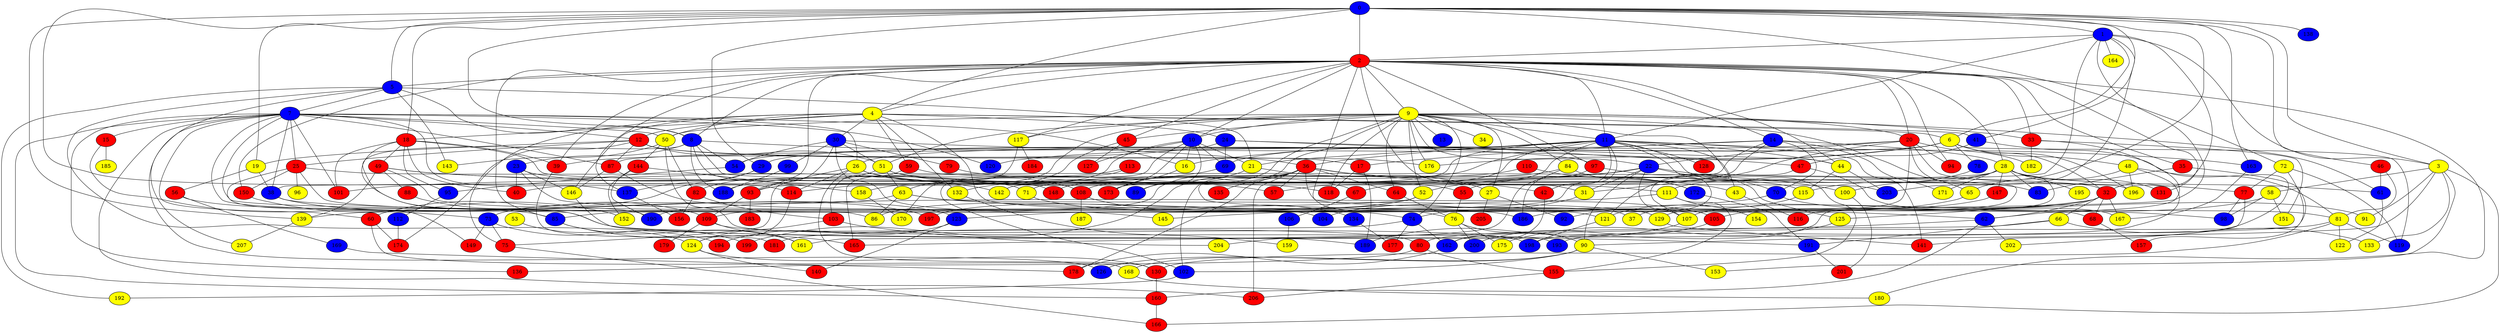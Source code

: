 graph {
0 [style = filled fillcolor = blue];
1 [style = filled fillcolor = blue];
2 [style = filled fillcolor = red];
3 [style = filled fillcolor = yellow];
4 [style = filled fillcolor = yellow];
5 [style = filled fillcolor = blue];
6 [style = filled fillcolor = yellow];
7 [style = filled fillcolor = blue];
8 [style = filled fillcolor = blue];
9 [style = filled fillcolor = yellow];
10 [style = filled fillcolor = blue];
11 [style = filled fillcolor = blue];
12 [style = filled fillcolor = red];
13 [style = filled fillcolor = blue];
14 [style = filled fillcolor = blue];
15 [style = filled fillcolor = red];
16 [style = filled fillcolor = yellow];
17 [style = filled fillcolor = red];
18 [style = filled fillcolor = red];
19 [style = filled fillcolor = yellow];
20 [style = filled fillcolor = red];
21 [style = filled fillcolor = yellow];
22 [style = filled fillcolor = blue];
23 [style = filled fillcolor = blue];
24 [style = filled fillcolor = blue];
25 [style = filled fillcolor = red];
26 [style = filled fillcolor = yellow];
27 [style = filled fillcolor = yellow];
28 [style = filled fillcolor = yellow];
29 [style = filled fillcolor = blue];
30 [style = filled fillcolor = blue];
31 [style = filled fillcolor = yellow];
32 [style = filled fillcolor = red];
33 [style = filled fillcolor = red];
34 [style = filled fillcolor = yellow];
35 [style = filled fillcolor = red];
36 [style = filled fillcolor = red];
37 [style = filled fillcolor = yellow];
38 [style = filled fillcolor = blue];
39 [style = filled fillcolor = red];
40 [style = filled fillcolor = red];
41 [style = filled fillcolor = blue];
42 [style = filled fillcolor = red];
43 [style = filled fillcolor = yellow];
44 [style = filled fillcolor = yellow];
45 [style = filled fillcolor = red];
46 [style = filled fillcolor = red];
47 [style = filled fillcolor = red];
48 [style = filled fillcolor = yellow];
49 [style = filled fillcolor = red];
50 [style = filled fillcolor = yellow];
51 [style = filled fillcolor = yellow];
52 [style = filled fillcolor = yellow];
53 [style = filled fillcolor = yellow];
54 [style = filled fillcolor = blue];
55 [style = filled fillcolor = red];
56 [style = filled fillcolor = red];
57 [style = filled fillcolor = red];
58 [style = filled fillcolor = yellow];
59 [style = filled fillcolor = red];
60 [style = filled fillcolor = red];
61 [style = filled fillcolor = blue];
62 [style = filled fillcolor = blue];
63 [style = filled fillcolor = yellow];
64 [style = filled fillcolor = red];
65 [style = filled fillcolor = yellow];
66 [style = filled fillcolor = yellow];
67 [style = filled fillcolor = red];
68 [style = filled fillcolor = red];
69 [style = filled fillcolor = blue];
70 [style = filled fillcolor = blue];
71 [style = filled fillcolor = yellow];
72 [style = filled fillcolor = yellow];
73 [style = filled fillcolor = blue];
74 [style = filled fillcolor = blue];
75 [style = filled fillcolor = red];
76 [style = filled fillcolor = yellow];
77 [style = filled fillcolor = red];
78 [style = filled fillcolor = blue];
79 [style = filled fillcolor = red];
80 [style = filled fillcolor = red];
81 [style = filled fillcolor = yellow];
82 [style = filled fillcolor = red];
83 [style = filled fillcolor = blue];
84 [style = filled fillcolor = yellow];
85 [style = filled fillcolor = blue];
86 [style = filled fillcolor = yellow];
87 [style = filled fillcolor = red];
88 [style = filled fillcolor = red];
89 [style = filled fillcolor = blue];
90 [style = filled fillcolor = yellow];
91 [style = filled fillcolor = yellow];
92 [style = filled fillcolor = blue];
93 [style = filled fillcolor = red];
94 [style = filled fillcolor = red];
95 [style = filled fillcolor = blue];
96 [style = filled fillcolor = yellow];
97 [style = filled fillcolor = red];
98 [style = filled fillcolor = blue];
99 [style = filled fillcolor = blue];
100 [style = filled fillcolor = yellow];
101 [style = filled fillcolor = red];
102 [style = filled fillcolor = blue];
103 [style = filled fillcolor = red];
104 [style = filled fillcolor = blue];
105 [style = filled fillcolor = red];
106 [style = filled fillcolor = blue];
107 [style = filled fillcolor = yellow];
108 [style = filled fillcolor = red];
109 [style = filled fillcolor = red];
110 [style = filled fillcolor = red];
111 [style = filled fillcolor = yellow];
112 [style = filled fillcolor = blue];
113 [style = filled fillcolor = red];
114 [style = filled fillcolor = red];
115 [style = filled fillcolor = yellow];
116 [style = filled fillcolor = red];
117 [style = filled fillcolor = yellow];
118 [style = filled fillcolor = red];
119 [style = filled fillcolor = blue];
120 [style = filled fillcolor = blue];
121 [style = filled fillcolor = yellow];
122 [style = filled fillcolor = yellow];
123 [style = filled fillcolor = blue];
124 [style = filled fillcolor = yellow];
125 [style = filled fillcolor = yellow];
126 [style = filled fillcolor = blue];
127 [style = filled fillcolor = red];
128 [style = filled fillcolor = red];
129 [style = filled fillcolor = yellow];
130 [style = filled fillcolor = red];
131 [style = filled fillcolor = red];
132 [style = filled fillcolor = yellow];
133 [style = filled fillcolor = yellow];
134 [style = filled fillcolor = blue];
135 [style = filled fillcolor = red];
136 [style = filled fillcolor = red];
137 [style = filled fillcolor = blue];
138 [style = filled fillcolor = blue];
139 [style = filled fillcolor = yellow];
140 [style = filled fillcolor = red];
141 [style = filled fillcolor = red];
142 [style = filled fillcolor = yellow];
143 [style = filled fillcolor = yellow];
144 [style = filled fillcolor = red];
145 [style = filled fillcolor = yellow];
146 [style = filled fillcolor = yellow];
147 [style = filled fillcolor = red];
148 [style = filled fillcolor = red];
149 [style = filled fillcolor = red];
150 [style = filled fillcolor = red];
151 [style = filled fillcolor = yellow];
152 [style = filled fillcolor = yellow];
153 [style = filled fillcolor = yellow];
154 [style = filled fillcolor = yellow];
155 [style = filled fillcolor = red];
156 [style = filled fillcolor = red];
157 [style = filled fillcolor = red];
158 [style = filled fillcolor = yellow];
159 [style = filled fillcolor = yellow];
160 [style = filled fillcolor = red];
161 [style = filled fillcolor = yellow];
162 [style = filled fillcolor = blue];
163 [style = filled fillcolor = blue];
164 [style = filled fillcolor = yellow];
165 [style = filled fillcolor = red];
166 [style = filled fillcolor = red];
167 [style = filled fillcolor = yellow];
168 [style = filled fillcolor = yellow];
169 [style = filled fillcolor = blue];
170 [style = filled fillcolor = yellow];
171 [style = filled fillcolor = yellow];
172 [style = filled fillcolor = blue];
173 [style = filled fillcolor = red];
174 [style = filled fillcolor = red];
175 [style = filled fillcolor = yellow];
176 [style = filled fillcolor = yellow];
177 [style = filled fillcolor = red];
178 [style = filled fillcolor = red];
179 [style = filled fillcolor = red];
180 [style = filled fillcolor = yellow];
181 [style = filled fillcolor = red];
182 [style = filled fillcolor = yellow];
183 [style = filled fillcolor = red];
184 [style = filled fillcolor = red];
185 [style = filled fillcolor = yellow];
186 [style = filled fillcolor = blue];
187 [style = filled fillcolor = yellow];
188 [style = filled fillcolor = blue];
189 [style = filled fillcolor = blue];
190 [style = filled fillcolor = blue];
191 [style = filled fillcolor = blue];
192 [style = filled fillcolor = yellow];
193 [style = filled fillcolor = blue];
194 [style = filled fillcolor = red];
195 [style = filled fillcolor = yellow];
196 [style = filled fillcolor = yellow];
197 [style = filled fillcolor = red];
198 [style = filled fillcolor = blue];
199 [style = filled fillcolor = red];
200 [style = filled fillcolor = blue];
201 [style = filled fillcolor = red];
202 [style = filled fillcolor = yellow];
203 [style = filled fillcolor = blue];
204 [style = filled fillcolor = yellow];
205 [style = filled fillcolor = red];
206 [style = filled fillcolor = red];
207 [style = filled fillcolor = yellow];
0 -- 4;
0 -- 3;
0 -- 2;
0 -- 1;
0 -- 5;
0 -- 8;
0 -- 18;
0 -- 19;
0 -- 29;
0 -- 41;
0 -- 46;
0 -- 72;
0 -- 111;
0 -- 114;
0 -- 138;
0 -- 139;
0 -- 163;
1 -- 2;
1 -- 3;
1 -- 6;
1 -- 11;
1 -- 32;
1 -- 38;
1 -- 123;
1 -- 164;
1 -- 203;
2 -- 4;
2 -- 5;
2 -- 8;
2 -- 9;
2 -- 10;
2 -- 11;
2 -- 14;
2 -- 20;
2 -- 28;
2 -- 31;
2 -- 33;
2 -- 35;
2 -- 39;
2 -- 44;
2 -- 45;
2 -- 76;
2 -- 85;
2 -- 93;
2 -- 94;
2 -- 97;
2 -- 117;
2 -- 131;
2 -- 137;
2 -- 150;
2 -- 180;
3 -- 58;
3 -- 90;
3 -- 91;
3 -- 133;
3 -- 153;
3 -- 166;
4 -- 6;
4 -- 12;
4 -- 18;
4 -- 24;
4 -- 30;
4 -- 41;
4 -- 50;
4 -- 59;
4 -- 75;
4 -- 121;
4 -- 132;
4 -- 146;
5 -- 7;
5 -- 8;
5 -- 21;
5 -- 143;
5 -- 192;
5 -- 194;
5 -- 207;
6 -- 16;
6 -- 26;
6 -- 29;
6 -- 32;
6 -- 48;
6 -- 78;
6 -- 119;
6 -- 176;
6 -- 196;
7 -- 12;
7 -- 15;
7 -- 16;
7 -- 25;
7 -- 26;
7 -- 38;
7 -- 50;
7 -- 60;
7 -- 86;
7 -- 87;
7 -- 101;
7 -- 120;
7 -- 126;
7 -- 136;
7 -- 137;
7 -- 160;
7 -- 191;
7 -- 206;
8 -- 23;
8 -- 36;
8 -- 54;
8 -- 80;
8 -- 148;
8 -- 188;
8 -- 203;
9 -- 10;
9 -- 11;
9 -- 13;
9 -- 20;
9 -- 22;
9 -- 27;
9 -- 33;
9 -- 34;
9 -- 45;
9 -- 50;
9 -- 51;
9 -- 52;
9 -- 61;
9 -- 64;
9 -- 65;
9 -- 74;
9 -- 84;
9 -- 89;
9 -- 109;
9 -- 114;
9 -- 117;
9 -- 118;
9 -- 121;
9 -- 176;
10 -- 16;
10 -- 21;
10 -- 69;
10 -- 89;
10 -- 102;
10 -- 127;
10 -- 158;
10 -- 173;
11 -- 21;
11 -- 36;
11 -- 42;
11 -- 43;
11 -- 44;
11 -- 54;
11 -- 57;
11 -- 67;
11 -- 71;
11 -- 85;
11 -- 87;
11 -- 92;
11 -- 128;
11 -- 141;
11 -- 142;
11 -- 155;
11 -- 163;
12 -- 17;
12 -- 19;
12 -- 25;
12 -- 51;
12 -- 87;
12 -- 174;
12 -- 176;
14 -- 17;
14 -- 28;
14 -- 40;
14 -- 69;
14 -- 70;
14 -- 171;
14 -- 173;
15 -- 73;
15 -- 185;
16 -- 173;
17 -- 118;
17 -- 189;
18 -- 39;
18 -- 40;
18 -- 49;
18 -- 95;
18 -- 101;
18 -- 190;
18 -- 196;
19 -- 38;
19 -- 56;
20 -- 22;
20 -- 31;
20 -- 77;
20 -- 94;
20 -- 116;
20 -- 120;
20 -- 129;
20 -- 182;
21 -- 27;
21 -- 89;
22 -- 31;
22 -- 52;
22 -- 70;
22 -- 90;
22 -- 100;
22 -- 101;
22 -- 107;
23 -- 40;
23 -- 71;
23 -- 74;
23 -- 146;
24 -- 39;
24 -- 44;
24 -- 69;
24 -- 97;
25 -- 32;
25 -- 96;
25 -- 145;
25 -- 149;
25 -- 150;
26 -- 67;
26 -- 75;
26 -- 108;
26 -- 114;
26 -- 118;
26 -- 130;
27 -- 92;
27 -- 205;
28 -- 55;
28 -- 61;
28 -- 83;
28 -- 93;
28 -- 100;
28 -- 131;
28 -- 147;
28 -- 162;
28 -- 171;
28 -- 195;
29 -- 60;
29 -- 137;
30 -- 37;
30 -- 47;
30 -- 51;
30 -- 54;
30 -- 79;
30 -- 93;
30 -- 99;
31 -- 104;
32 -- 37;
32 -- 62;
32 -- 66;
32 -- 68;
32 -- 107;
32 -- 125;
32 -- 167;
33 -- 62;
33 -- 151;
33 -- 182;
35 -- 83;
35 -- 157;
36 -- 42;
36 -- 43;
36 -- 57;
36 -- 62;
36 -- 64;
36 -- 68;
36 -- 102;
36 -- 135;
36 -- 178;
36 -- 199;
36 -- 206;
38 -- 81;
38 -- 123;
38 -- 197;
39 -- 181;
41 -- 47;
41 -- 141;
42 -- 162;
43 -- 116;
44 -- 115;
44 -- 203;
45 -- 63;
45 -- 127;
46 -- 61;
46 -- 81;
47 -- 107;
47 -- 167;
48 -- 65;
48 -- 81;
48 -- 196;
48 -- 198;
49 -- 57;
49 -- 88;
49 -- 104;
49 -- 139;
49 -- 142;
50 -- 82;
50 -- 143;
50 -- 144;
50 -- 193;
51 -- 55;
51 -- 63;
51 -- 82;
51 -- 111;
52 -- 86;
52 -- 139;
52 -- 197;
53 -- 124;
54 -- 95;
55 -- 76;
56 -- 85;
56 -- 169;
58 -- 98;
58 -- 105;
58 -- 151;
59 -- 103;
59 -- 115;
60 -- 168;
60 -- 174;
61 -- 122;
62 -- 160;
62 -- 165;
62 -- 202;
63 -- 73;
63 -- 86;
63 -- 98;
63 -- 129;
64 -- 76;
65 -- 74;
66 -- 80;
66 -- 133;
66 -- 191;
67 -- 106;
68 -- 157;
69 -- 132;
70 -- 91;
70 -- 145;
71 -- 105;
72 -- 77;
72 -- 119;
72 -- 161;
73 -- 75;
73 -- 149;
73 -- 199;
74 -- 162;
74 -- 177;
74 -- 181;
75 -- 166;
76 -- 90;
76 -- 175;
76 -- 200;
77 -- 98;
77 -- 202;
78 -- 115;
79 -- 83;
80 -- 136;
80 -- 155;
81 -- 119;
81 -- 122;
81 -- 130;
81 -- 193;
82 -- 103;
82 -- 156;
84 -- 108;
84 -- 172;
84 -- 204;
85 -- 161;
85 -- 165;
87 -- 146;
87 -- 186;
88 -- 109;
90 -- 102;
90 -- 126;
90 -- 153;
90 -- 168;
93 -- 109;
93 -- 183;
95 -- 112;
97 -- 125;
97 -- 186;
99 -- 188;
100 -- 201;
102 -- 192;
103 -- 124;
103 -- 204;
105 -- 200;
106 -- 159;
107 -- 189;
108 -- 134;
108 -- 187;
109 -- 161;
109 -- 179;
109 -- 198;
110 -- 148;
110 -- 172;
111 -- 154;
111 -- 155;
111 -- 190;
112 -- 174;
113 -- 170;
113 -- 188;
114 -- 124;
115 -- 121;
117 -- 165;
117 -- 184;
121 -- 198;
123 -- 140;
123 -- 194;
124 -- 130;
124 -- 140;
125 -- 175;
129 -- 141;
130 -- 160;
132 -- 159;
134 -- 177;
137 -- 156;
139 -- 207;
144 -- 152;
144 -- 158;
144 -- 190;
146 -- 189;
147 -- 186;
150 -- 152;
155 -- 206;
158 -- 170;
160 -- 166;
162 -- 178;
163 -- 167;
168 -- 180;
169 -- 178;
172 -- 191;
191 -- 201;
}
